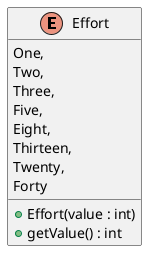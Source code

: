 @startuml
'Attribute syntax: <visibility> <name> : <type> <multiplicity> = <default>
'Method syntax: <visibility> <name (parameter-list)> : <return-type> - For simplicity the type of the parameter-list is not specified

enum Effort {
    One,
    Two,
    Three,
    Five,
    Eight,
    Thirteen,
    Twenty,
    Forty

    + Effort(value : int)
    + getValue() : int
}

@enduml